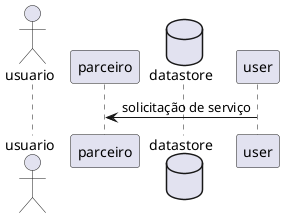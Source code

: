 @startuml agendar
actor usuario
participant parceiro
database datastore

user -> parceiro: solicitação de serviço

@enduml